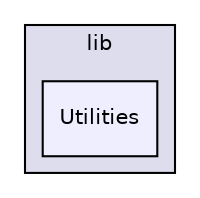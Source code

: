 digraph "Utilities" {
  compound=true
  node [ fontsize="10", fontname="Helvetica"];
  edge [ labelfontsize="10", labelfontname="Helvetica"];
  subgraph clusterdir_9f13e7e48b1dae88d68f6e470b94897e {
    graph [ bgcolor="#ddddee", pencolor="black", label="lib" fontname="Helvetica", fontsize="10", URL="dir_9f13e7e48b1dae88d68f6e470b94897e.html"]
  dir_3cd7a784e9d671b7ddcc56c1c94084a7 [shape=box, label="Utilities", style="filled", fillcolor="#eeeeff", pencolor="black", URL="dir_3cd7a784e9d671b7ddcc56c1c94084a7.html"];
  }
}
